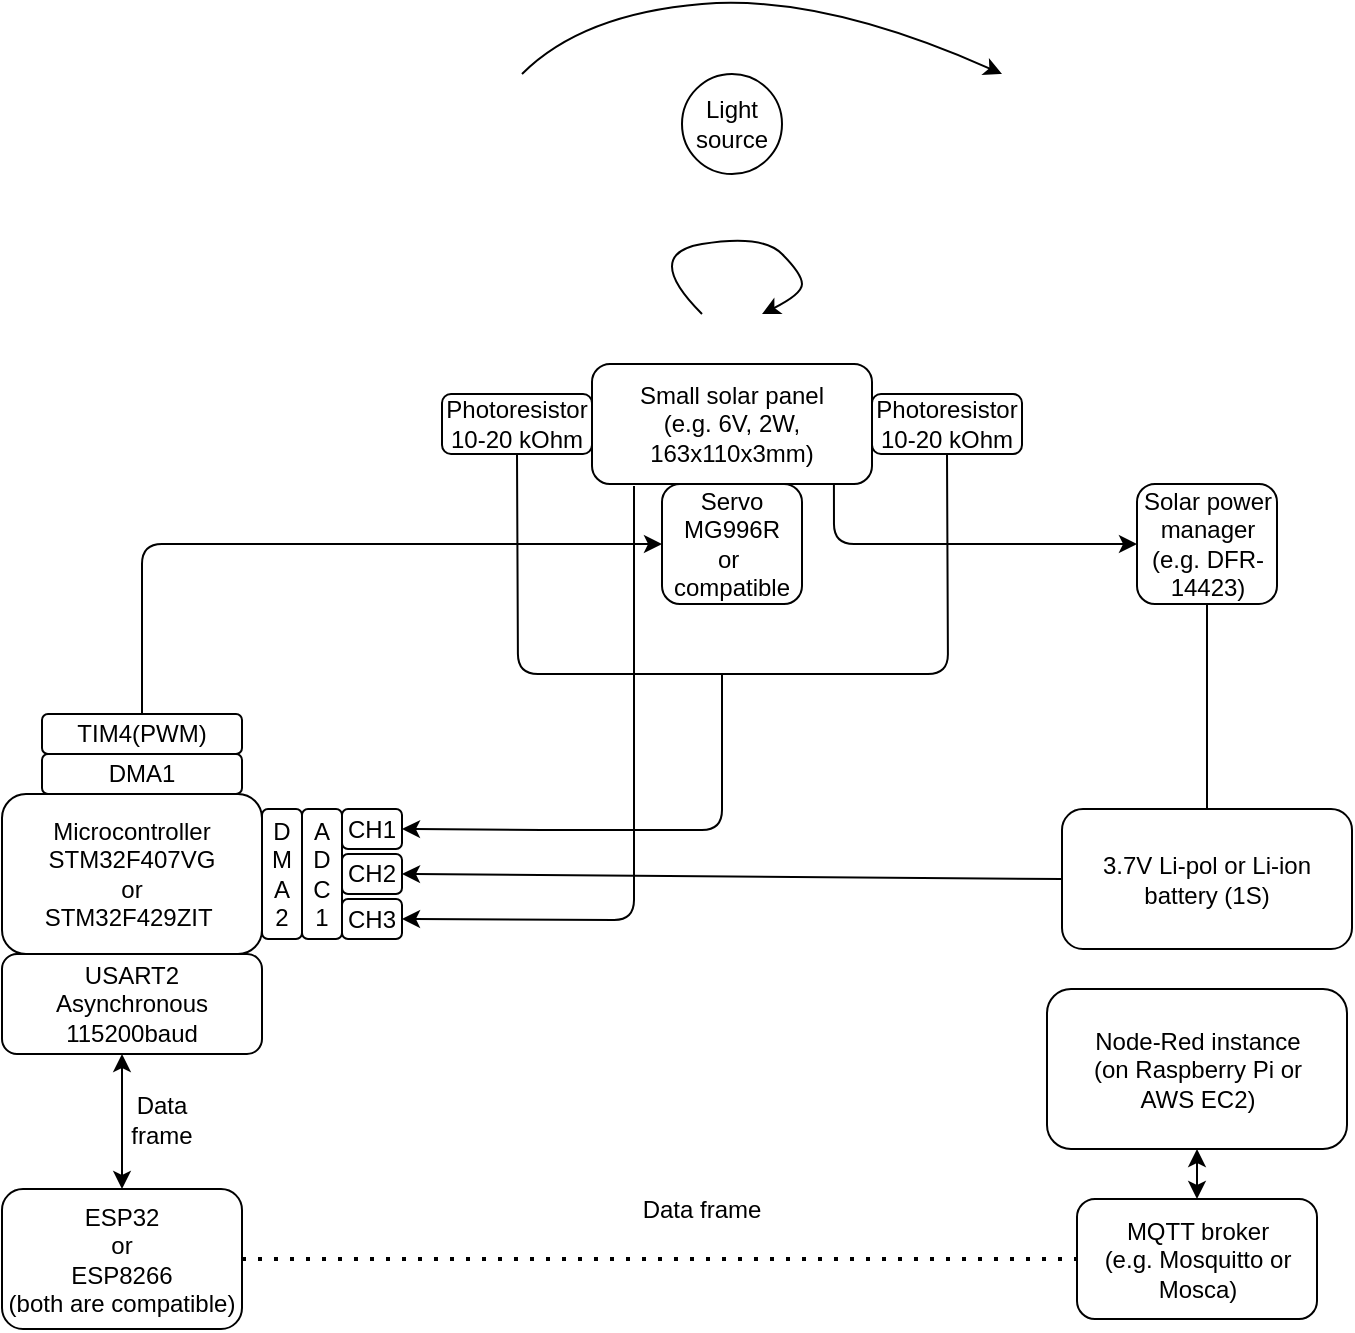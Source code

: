 <mxfile version="14.2.4" type="device"><diagram id="Rvob6PD6rm-A2Fhhrtvp" name="Page-1"><mxGraphModel dx="868" dy="1592" grid="1" gridSize="10" guides="1" tooltips="1" connect="1" arrows="1" fold="1" page="1" pageScale="1" pageWidth="850" pageHeight="1100" math="0" shadow="0"><root><mxCell id="0"/><mxCell id="1" parent="0"/><mxCell id="qO5G-I_dhjjTX2khde83-1" value="Microcontroller&lt;br&gt;STM32F407VG&lt;br&gt;or&lt;br&gt;STM32F429ZIT&amp;nbsp;" style="rounded=1;whiteSpace=wrap;html=1;" parent="1" vertex="1"><mxGeometry x="60" y="390" width="130" height="80" as="geometry"/></mxCell><mxCell id="qO5G-I_dhjjTX2khde83-8" value="TIM4(PWM)" style="rounded=1;whiteSpace=wrap;html=1;" parent="1" vertex="1"><mxGeometry x="80" y="350" width="100" height="20" as="geometry"/></mxCell><mxCell id="qO5G-I_dhjjTX2khde83-9" value="Servo&lt;br&gt;MG996R&lt;br&gt;or&amp;nbsp;&lt;br&gt;compatible" style="rounded=1;whiteSpace=wrap;html=1;" parent="1" vertex="1"><mxGeometry x="390" y="235" width="70" height="60" as="geometry"/></mxCell><mxCell id="qO5G-I_dhjjTX2khde83-10" value="Small solar panel&lt;br&gt;(e.g. 6V, 2W, 163x110x3mm)" style="rounded=1;whiteSpace=wrap;html=1;" parent="1" vertex="1"><mxGeometry x="355" y="175" width="140" height="60" as="geometry"/></mxCell><mxCell id="qO5G-I_dhjjTX2khde83-11" value="Photoresistor&lt;br&gt;10-20 kOhm" style="rounded=1;whiteSpace=wrap;html=1;" parent="1" vertex="1"><mxGeometry x="495" y="190" width="75" height="30" as="geometry"/></mxCell><mxCell id="qO5G-I_dhjjTX2khde83-12" value="Photoresistor&lt;br&gt;10-20 kOhm" style="rounded=1;whiteSpace=wrap;html=1;" parent="1" vertex="1"><mxGeometry x="280" y="190" width="75" height="30" as="geometry"/></mxCell><mxCell id="qO5G-I_dhjjTX2khde83-13" value="Light source" style="ellipse;whiteSpace=wrap;html=1;aspect=fixed;" parent="1" vertex="1"><mxGeometry x="400" y="30" width="50" height="50" as="geometry"/></mxCell><mxCell id="qO5G-I_dhjjTX2khde83-14" value="" style="curved=1;endArrow=classic;html=1;" parent="1" edge="1"><mxGeometry width="50" height="50" relative="1" as="geometry"><mxPoint x="410" y="150" as="sourcePoint"/><mxPoint x="440" y="150" as="targetPoint"/><Array as="points"><mxPoint x="380" y="120"/><mxPoint x="440" y="110"/><mxPoint x="460" y="130"/><mxPoint x="460" y="140"/></Array></mxGeometry></mxCell><mxCell id="qO5G-I_dhjjTX2khde83-15" value="" style="curved=1;endArrow=classic;html=1;" parent="1" edge="1"><mxGeometry width="50" height="50" relative="1" as="geometry"><mxPoint x="320" y="30" as="sourcePoint"/><mxPoint x="560" y="30" as="targetPoint"/><Array as="points"><mxPoint x="350"/><mxPoint x="470" y="-10"/></Array></mxGeometry></mxCell><mxCell id="qO5G-I_dhjjTX2khde83-16" value="Solar power manager&lt;br&gt;&lt;div&gt;&lt;span&gt;(e.g. DFR-14423)&lt;/span&gt;&lt;/div&gt;" style="rounded=1;whiteSpace=wrap;html=1;align=center;" parent="1" vertex="1"><mxGeometry x="627.5" y="235" width="70" height="60" as="geometry"/></mxCell><mxCell id="qO5G-I_dhjjTX2khde83-17" value="A&lt;br&gt;D&lt;br&gt;C&lt;br&gt;1" style="rounded=1;whiteSpace=wrap;html=1;rotation=0;direction=south;" parent="1" vertex="1"><mxGeometry x="210" y="397.5" width="20" height="65" as="geometry"/></mxCell><mxCell id="qO5G-I_dhjjTX2khde83-18" value="CH1" style="rounded=1;whiteSpace=wrap;html=1;rotation=0;direction=east;" parent="1" vertex="1"><mxGeometry x="230" y="397.5" width="30" height="20" as="geometry"/></mxCell><mxCell id="qO5G-I_dhjjTX2khde83-19" value="CH2" style="rounded=1;whiteSpace=wrap;html=1;rotation=0;direction=east;" parent="1" vertex="1"><mxGeometry x="230" y="420" width="30" height="20" as="geometry"/></mxCell><mxCell id="qO5G-I_dhjjTX2khde83-20" value="CH3" style="rounded=1;whiteSpace=wrap;html=1;rotation=0;direction=east;" parent="1" vertex="1"><mxGeometry x="230" y="442.5" width="30" height="20" as="geometry"/></mxCell><mxCell id="qO5G-I_dhjjTX2khde83-21" value="3.7V Li-pol or Li-ion battery (1S)" style="rounded=1;whiteSpace=wrap;html=1;" parent="1" vertex="1"><mxGeometry x="590" y="397.5" width="145" height="70" as="geometry"/></mxCell><mxCell id="qO5G-I_dhjjTX2khde83-25" value="" style="endArrow=classic;html=1;entryX=0;entryY=0.5;entryDx=0;entryDy=0;exitX=0.5;exitY=0;exitDx=0;exitDy=0;" parent="1" source="qO5G-I_dhjjTX2khde83-8" target="qO5G-I_dhjjTX2khde83-9" edge="1"><mxGeometry width="50" height="50" relative="1" as="geometry"><mxPoint x="400" y="340" as="sourcePoint"/><mxPoint x="450" y="290" as="targetPoint"/><Array as="points"><mxPoint x="130" y="265"/></Array></mxGeometry></mxCell><mxCell id="qO5G-I_dhjjTX2khde83-32" value="" style="endArrow=none;html=1;exitX=0.5;exitY=1;exitDx=0;exitDy=0;entryX=0.5;entryY=1;entryDx=0;entryDy=0;" parent="1" source="qO5G-I_dhjjTX2khde83-12" target="qO5G-I_dhjjTX2khde83-11" edge="1"><mxGeometry width="50" height="50" relative="1" as="geometry"><mxPoint x="400" y="340" as="sourcePoint"/><mxPoint x="318" y="330" as="targetPoint"/><Array as="points"><mxPoint x="318" y="330"/><mxPoint x="533" y="330"/></Array></mxGeometry></mxCell><mxCell id="qO5G-I_dhjjTX2khde83-33" value="" style="endArrow=classic;html=1;entryX=1;entryY=0.5;entryDx=0;entryDy=0;" parent="1" target="qO5G-I_dhjjTX2khde83-18" edge="1"><mxGeometry width="50" height="50" relative="1" as="geometry"><mxPoint x="420" y="330" as="sourcePoint"/><mxPoint x="245" y="418" as="targetPoint"/><Array as="points"><mxPoint x="420" y="408"/><mxPoint x="340" y="408"/></Array></mxGeometry></mxCell><mxCell id="qO5G-I_dhjjTX2khde83-35" value="" style="endArrow=classic;html=1;exitX=0.864;exitY=1;exitDx=0;exitDy=0;exitPerimeter=0;entryX=0;entryY=0.5;entryDx=0;entryDy=0;" parent="1" source="qO5G-I_dhjjTX2khde83-10" target="qO5G-I_dhjjTX2khde83-16" edge="1"><mxGeometry width="50" height="50" relative="1" as="geometry"><mxPoint x="400" y="340" as="sourcePoint"/><mxPoint x="450" y="290" as="targetPoint"/><Array as="points"><mxPoint x="476" y="265"/></Array></mxGeometry></mxCell><mxCell id="qO5G-I_dhjjTX2khde83-37" value="D&lt;br&gt;M&lt;br&gt;A&lt;br&gt;2" style="rounded=1;whiteSpace=wrap;html=1;rotation=0;direction=south;" parent="1" vertex="1"><mxGeometry x="190" y="397.5" width="20" height="65" as="geometry"/></mxCell><mxCell id="qO5G-I_dhjjTX2khde83-38" value="" style="endArrow=none;html=1;exitX=0.5;exitY=0;exitDx=0;exitDy=0;entryX=0.5;entryY=1;entryDx=0;entryDy=0;" parent="1" source="qO5G-I_dhjjTX2khde83-21" target="qO5G-I_dhjjTX2khde83-16" edge="1"><mxGeometry width="50" height="50" relative="1" as="geometry"><mxPoint x="400" y="320" as="sourcePoint"/><mxPoint x="450" y="270" as="targetPoint"/></mxGeometry></mxCell><mxCell id="qO5G-I_dhjjTX2khde83-39" value="" style="endArrow=classic;html=1;exitX=0;exitY=0.5;exitDx=0;exitDy=0;entryX=1;entryY=0.5;entryDx=0;entryDy=0;" parent="1" source="qO5G-I_dhjjTX2khde83-21" target="qO5G-I_dhjjTX2khde83-19" edge="1"><mxGeometry width="50" height="50" relative="1" as="geometry"><mxPoint x="400" y="320" as="sourcePoint"/><mxPoint x="450" y="270" as="targetPoint"/></mxGeometry></mxCell><mxCell id="qO5G-I_dhjjTX2khde83-40" value="" style="endArrow=classic;html=1;exitX=0.15;exitY=1.017;exitDx=0;exitDy=0;exitPerimeter=0;entryX=1;entryY=0.5;entryDx=0;entryDy=0;" parent="1" source="qO5G-I_dhjjTX2khde83-10" target="qO5G-I_dhjjTX2khde83-20" edge="1"><mxGeometry width="50" height="50" relative="1" as="geometry"><mxPoint x="400" y="320" as="sourcePoint"/><mxPoint x="450" y="270" as="targetPoint"/><Array as="points"><mxPoint x="376" y="453"/></Array></mxGeometry></mxCell><mxCell id="qO5G-I_dhjjTX2khde83-41" value="DMA1" style="rounded=1;whiteSpace=wrap;html=1;" parent="1" vertex="1"><mxGeometry x="80" y="370" width="100" height="20" as="geometry"/></mxCell><mxCell id="qO5G-I_dhjjTX2khde83-42" value="USART2&lt;br&gt;Asynchronous&lt;br&gt;115200baud&lt;br&gt;" style="rounded=1;whiteSpace=wrap;html=1;" parent="1" vertex="1"><mxGeometry x="60" y="470" width="130" height="50" as="geometry"/></mxCell><mxCell id="qO5G-I_dhjjTX2khde83-43" value="" style="endArrow=classic;startArrow=classic;html=1;" parent="1" edge="1"><mxGeometry width="50" height="50" relative="1" as="geometry"><mxPoint x="120" y="587.5" as="sourcePoint"/><mxPoint x="120" y="520" as="targetPoint"/></mxGeometry></mxCell><mxCell id="qO5G-I_dhjjTX2khde83-44" value="ESP32&lt;br&gt;or&lt;br&gt;ESP8266&lt;br&gt;(both are compatible)" style="rounded=1;whiteSpace=wrap;html=1;" parent="1" vertex="1"><mxGeometry x="60" y="587.5" width="120" height="70" as="geometry"/></mxCell><mxCell id="qO5G-I_dhjjTX2khde83-46" value="Node-Red instance&lt;br&gt;(on Raspberry Pi or&lt;br&gt;AWS EC2)" style="rounded=1;whiteSpace=wrap;html=1;" parent="1" vertex="1"><mxGeometry x="582.5" y="487.5" width="150" height="80" as="geometry"/></mxCell><mxCell id="qO5G-I_dhjjTX2khde83-48" value="MQTT broker&lt;br&gt;(e.g. Mosquitto or Mosca)" style="rounded=1;whiteSpace=wrap;html=1;" parent="1" vertex="1"><mxGeometry x="597.5" y="592.5" width="120" height="60" as="geometry"/></mxCell><mxCell id="qO5G-I_dhjjTX2khde83-50" value="" style="endArrow=classic;startArrow=classic;html=1;exitX=0.5;exitY=0;exitDx=0;exitDy=0;entryX=0.5;entryY=1;entryDx=0;entryDy=0;" parent="1" source="qO5G-I_dhjjTX2khde83-48" target="qO5G-I_dhjjTX2khde83-46" edge="1"><mxGeometry width="50" height="50" relative="1" as="geometry"><mxPoint x="395" y="417.5" as="sourcePoint"/><mxPoint x="445" y="367.5" as="targetPoint"/></mxGeometry></mxCell><mxCell id="qO5G-I_dhjjTX2khde83-59" value="Data frame" style="text;html=1;strokeColor=none;fillColor=none;align=center;verticalAlign=middle;whiteSpace=wrap;rounded=0;" parent="1" vertex="1"><mxGeometry x="375" y="587.5" width="70" height="20" as="geometry"/></mxCell><mxCell id="qO5G-I_dhjjTX2khde83-60" value="Data frame" style="text;html=1;strokeColor=none;fillColor=none;align=center;verticalAlign=middle;whiteSpace=wrap;rounded=0;direction=south;" parent="1" vertex="1"><mxGeometry x="130" y="517.5" width="20" height="70" as="geometry"/></mxCell><mxCell id="7GsHEmO_drSxaSNKy0HZ-1" value="" style="endArrow=none;dashed=1;html=1;dashPattern=1 3;strokeWidth=2;exitX=1;exitY=0.5;exitDx=0;exitDy=0;entryX=0;entryY=0.5;entryDx=0;entryDy=0;" edge="1" parent="1" source="qO5G-I_dhjjTX2khde83-44" target="qO5G-I_dhjjTX2khde83-48"><mxGeometry width="50" height="50" relative="1" as="geometry"><mxPoint x="360" y="840" as="sourcePoint"/><mxPoint x="410" y="790" as="targetPoint"/></mxGeometry></mxCell></root></mxGraphModel></diagram></mxfile>